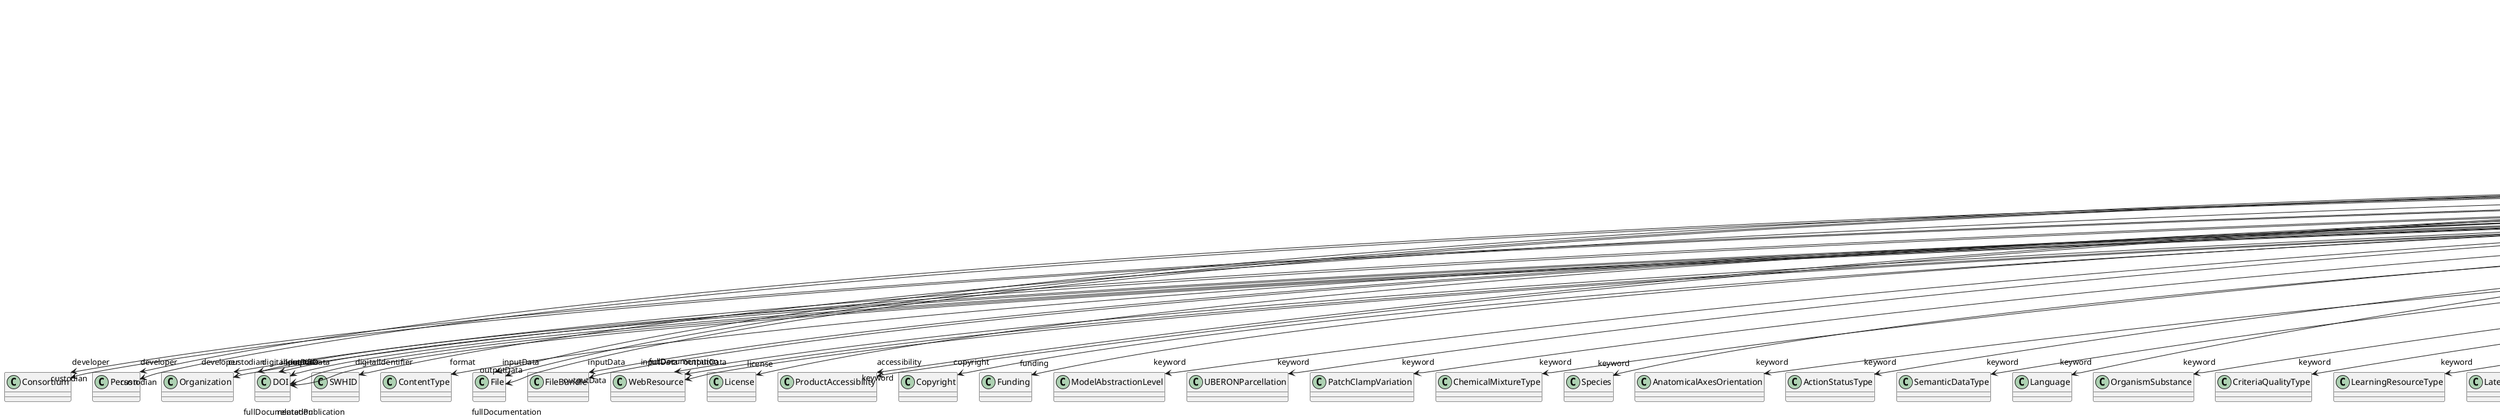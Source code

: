 @startuml
class ModelVersion {
+developer
+digitalIdentifier
+format
+inputData
+isAlternativeVersionOf
+isNewVersionOf
+license
+outputData
+accessibility
+copyright
+custodian
+description
+fullDocumentation
+fullName
+funding
+homepage
+howToCite
+keyword
+otherContribution
+relatedPublication
+releaseDate
+repository
+shortName
+supportChannel
+versionIdentifier
+versionInnovation

}
ModelVersion -d-> "developer" Consortium
ModelVersion -d-> "developer" Person
ModelVersion -d-> "developer" Organization
ModelVersion -d-> "digitalIdentifier" DOI
ModelVersion -d-> "digitalIdentifier" SWHID
ModelVersion -d-> "format" ContentType
ModelVersion -d-> "inputData" DOI
ModelVersion -d-> "inputData" File
ModelVersion -d-> "inputData" FileBundle
ModelVersion -d-> "inputData" WebResource
ModelVersion -d-> "isAlternativeVersionOf" ModelVersion
ModelVersion -d-> "isNewVersionOf" ModelVersion
ModelVersion -d-> "license" License
ModelVersion -d-> "outputData" DOI
ModelVersion -d-> "outputData" File
ModelVersion -d-> "outputData" FileBundle
ModelVersion -d-> "outputData" WebResource
ModelVersion -d-> "accessibility" ProductAccessibility
ModelVersion -d-> "copyright" Copyright
ModelVersion -d-> "custodian" Consortium
ModelVersion -d-> "custodian" Person
ModelVersion -d-> "custodian" Organization
ModelVersion -d-> "fullDocumentation" DOI
ModelVersion -d-> "fullDocumentation" File
ModelVersion -d-> "fullDocumentation" WebResource
ModelVersion -d-> "funding" Funding
ModelVersion -d-> "keyword" ModelAbstractionLevel
ModelVersion -d-> "keyword" UBERONParcellation
ModelVersion -d-> "keyword" PatchClampVariation
ModelVersion -d-> "keyword" ChemicalMixtureType
ModelVersion -d-> "keyword" Species
ModelVersion -d-> "keyword" AnatomicalAxesOrientation
ModelVersion -d-> "keyword" ActionStatusType
ModelVersion -d-> "keyword" SemanticDataType
ModelVersion -d-> "keyword" Language
ModelVersion -d-> "keyword" OrganismSubstance
ModelVersion -d-> "keyword" CriteriaQualityType
ModelVersion -d-> "keyword" LearningResourceType
ModelVersion -d-> "keyword" Laterality
ModelVersion -d-> "keyword" Service
ModelVersion -d-> "keyword" ProductAccessibility
ModelVersion -d-> "keyword" BiologicalSex
ModelVersion -d-> "keyword" OrganismSystem
ModelVersion -d-> "keyword" EthicsAssessment
ModelVersion -d-> "keyword" AgeCategory
ModelVersion -d-> "keyword" AuditoryStimulusType
ModelVersion -d-> "keyword" BiologicalOrder
ModelVersion -d-> "keyword" Organ
ModelVersion -d-> "keyword" OlfactoryStimulusType
ModelVersion -d-> "keyword" ModelScope
ModelVersion -d-> "keyword" SoftwareFeature
ModelVersion -d-> "keyword" AnnotationType
ModelVersion -d-> "keyword" SubcellularEntity
ModelVersion -d-> "keyword" OperatingDevice
ModelVersion -d-> "keyword" AnatomicalIdentificationType
ModelVersion -d-> "keyword" StimulationTechnique
ModelVersion -d-> "keyword" FileBundleGrouping
ModelVersion -d-> "keyword" Colormap
ModelVersion -d-> "keyword" GustatoryStimulusType
ModelVersion -d-> "keyword" ProgrammingLanguage
ModelVersion -d-> "keyword" DeviceType
ModelVersion -d-> "keyword" DiseaseModel
ModelVersion -d-> "keyword" OpticalStimulusType
ModelVersion -d-> "keyword" FileUsageRole
ModelVersion -d-> "keyword" AnatomicalPlane
ModelVersion -d-> "keyword" AtlasType
ModelVersion -d-> "keyword" CellCultureType
ModelVersion -d-> "keyword" Terminology
ModelVersion -d-> "keyword" CranialWindowConstructionType
ModelVersion -d-> "keyword" AnalysisTechnique
ModelVersion -d-> "keyword" CranialWindowReinforcementType
ModelVersion -d-> "keyword" EducationalLevel
ModelVersion -d-> "keyword" VisualStimulusType
ModelVersion -d-> "keyword" SubjectAttribute
ModelVersion -d-> "keyword" AnnotationCriteriaType
ModelVersion -d-> "keyword" DataType
ModelVersion -d-> "keyword" TissueSampleType
ModelVersion -d-> "keyword" BiologicalProcess
ModelVersion -d-> "keyword" UnitOfMeasurement
ModelVersion -d-> "keyword" SoftwareApplicationCategory
ModelVersion -d-> "keyword" MolecularEntity
ModelVersion -d-> "keyword" TactileStimulusType
ModelVersion -d-> "keyword" BreedingType
ModelVersion -d-> "keyword" CellType
ModelVersion -d-> "keyword" StimulationApproach
ModelVersion -d-> "keyword" TermSuggestion
ModelVersion -d-> "keyword" MetaDataModelType
ModelVersion -d-> "keyword" PreparationType
ModelVersion -d-> "keyword" FileRepositoryType
ModelVersion -d-> "keyword" Handedness
ModelVersion -d-> "keyword" SetupType
ModelVersion -d-> "keyword" OperatingSystem
ModelVersion -d-> "keyword" Disease
ModelVersion -d-> "keyword" DifferenceMeasure
ModelVersion -d-> "keyword" MeasuredQuantity
ModelVersion -d-> "keyword" QualitativeOverlap
ModelVersion -d-> "keyword" TypeOfUncertainty
ModelVersion -d-> "keyword" GeneticStrainType
ModelVersion -d-> "keyword" ContributionType
ModelVersion -d-> "keyword" Technique
ModelVersion -d-> "keyword" ExperimentalApproach
ModelVersion -d-> "keyword" TissueSampleAttribute
ModelVersion -d-> "keyword" ElectricalStimulusType
ModelVersion -d-> "keyword" MeasuredSignalType
ModelVersion -d-> "otherContribution" Contribution
ModelVersion -d-> "relatedPublication" ScholarlyArticle
ModelVersion -d-> "relatedPublication" Chapter
ModelVersion -d-> "relatedPublication" Book
ModelVersion -d-> "relatedPublication" ISSN
ModelVersion -d-> "relatedPublication" HANDLE
ModelVersion -d-> "relatedPublication" ISBN
ModelVersion -d-> "relatedPublication" DOI
ModelVersion -d-> "repository" FileRepository

@enduml